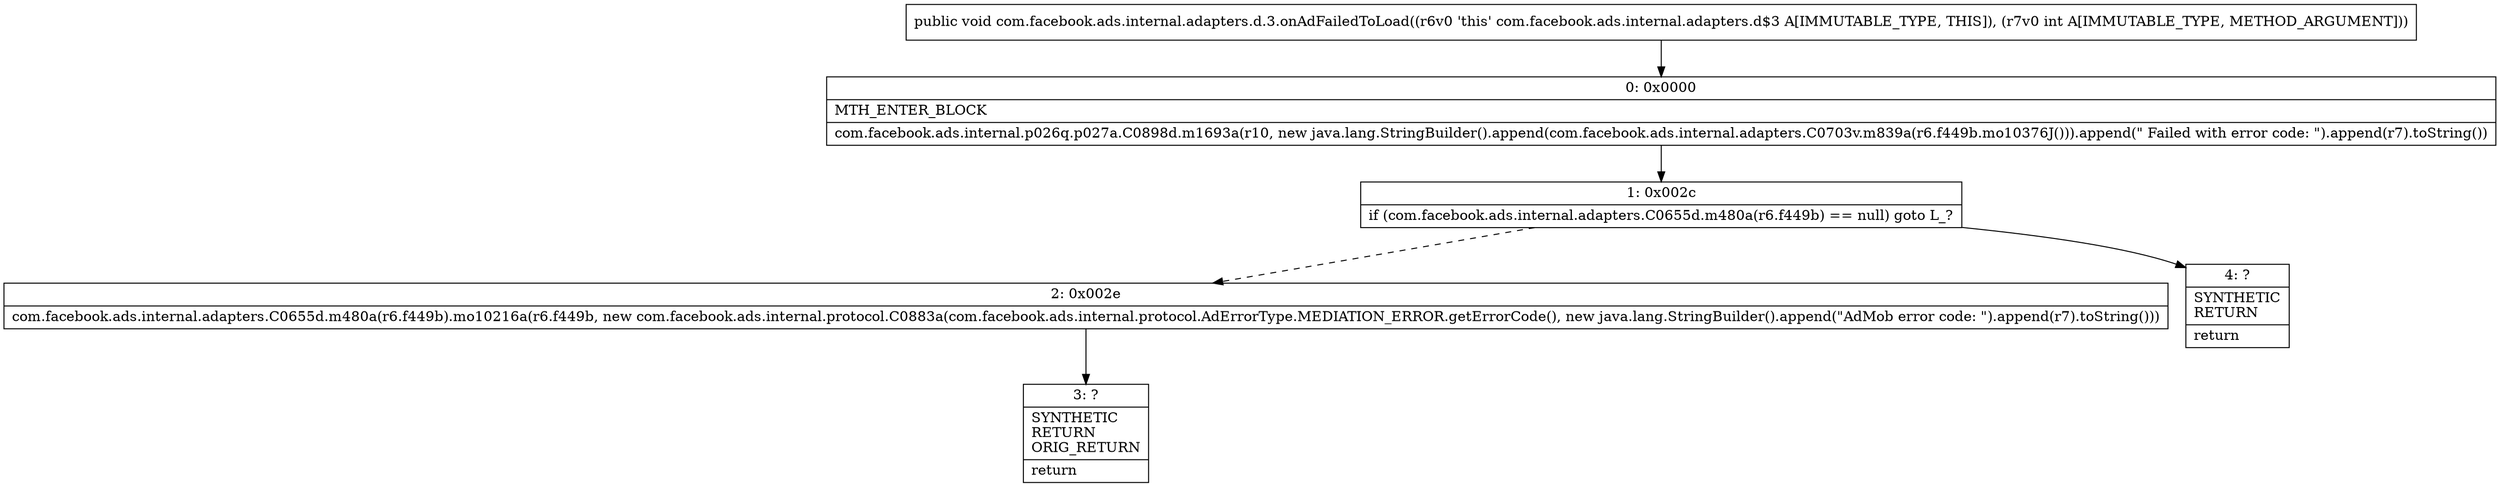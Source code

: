 digraph "CFG forcom.facebook.ads.internal.adapters.d.3.onAdFailedToLoad(I)V" {
Node_0 [shape=record,label="{0\:\ 0x0000|MTH_ENTER_BLOCK\l|com.facebook.ads.internal.p026q.p027a.C0898d.m1693a(r10, new java.lang.StringBuilder().append(com.facebook.ads.internal.adapters.C0703v.m839a(r6.f449b.mo10376J())).append(\" Failed with error code: \").append(r7).toString())\l}"];
Node_1 [shape=record,label="{1\:\ 0x002c|if (com.facebook.ads.internal.adapters.C0655d.m480a(r6.f449b) == null) goto L_?\l}"];
Node_2 [shape=record,label="{2\:\ 0x002e|com.facebook.ads.internal.adapters.C0655d.m480a(r6.f449b).mo10216a(r6.f449b, new com.facebook.ads.internal.protocol.C0883a(com.facebook.ads.internal.protocol.AdErrorType.MEDIATION_ERROR.getErrorCode(), new java.lang.StringBuilder().append(\"AdMob error code: \").append(r7).toString()))\l}"];
Node_3 [shape=record,label="{3\:\ ?|SYNTHETIC\lRETURN\lORIG_RETURN\l|return\l}"];
Node_4 [shape=record,label="{4\:\ ?|SYNTHETIC\lRETURN\l|return\l}"];
MethodNode[shape=record,label="{public void com.facebook.ads.internal.adapters.d.3.onAdFailedToLoad((r6v0 'this' com.facebook.ads.internal.adapters.d$3 A[IMMUTABLE_TYPE, THIS]), (r7v0 int A[IMMUTABLE_TYPE, METHOD_ARGUMENT])) }"];
MethodNode -> Node_0;
Node_0 -> Node_1;
Node_1 -> Node_2[style=dashed];
Node_1 -> Node_4;
Node_2 -> Node_3;
}

